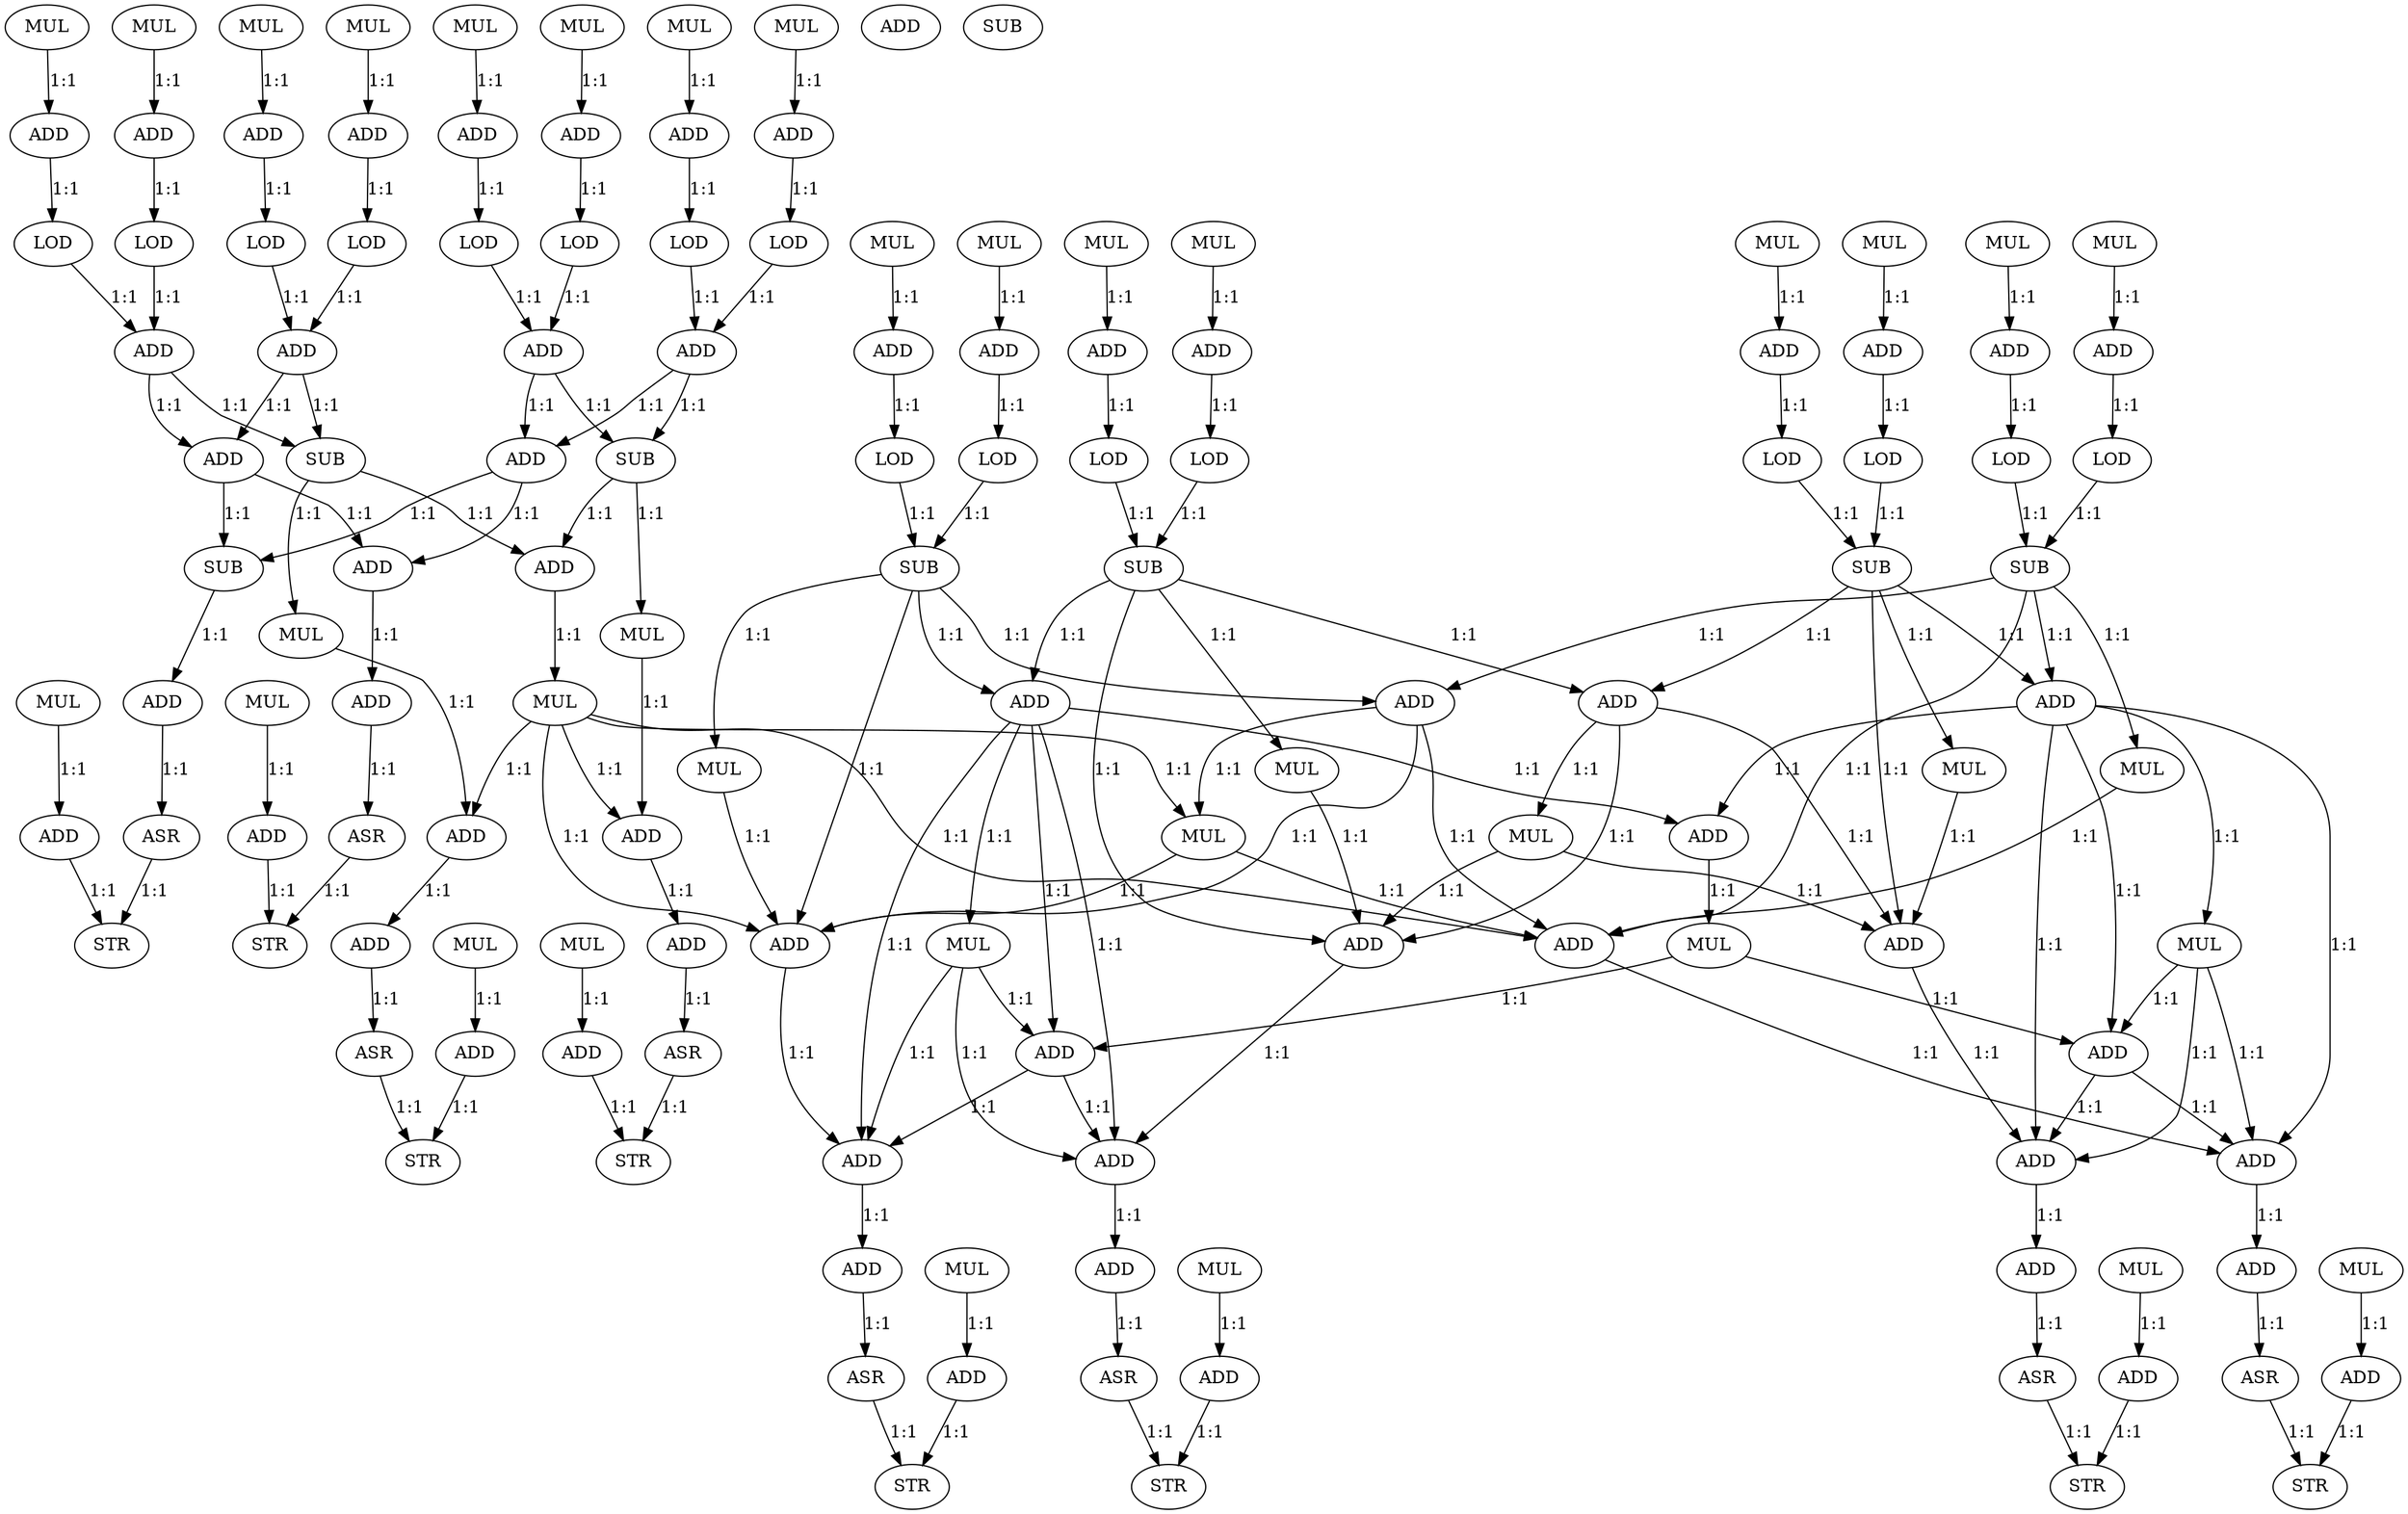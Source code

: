 digraph  {
   0 [label="MUL"];
   1 [label="ADD"];
   2 [label="LOD"];
   3 [label="MUL"];
   4 [label="ADD"];
   5 [label="LOD"];
   6 [label="ADD"];
   7 [label="MUL"];
   8 [label="ADD"];
   9 [label="LOD"];
   10 [label="MUL"];
   11 [label="ADD"];
   12 [label="LOD"];
   13 [label="SUB"];
   14 [label="MUL"];
   15 [label="ADD"];
   16 [label="LOD"];
   17 [label="MUL"];
   18 [label="ADD"];
   19 [label="LOD"];
   20 [label="ADD"];
   21 [label="MUL"];
   22 [label="ADD"];
   23 [label="LOD"];
   24 [label="MUL"];
   25 [label="ADD"];
   26 [label="LOD"];
   27 [label="SUB"];
   28 [label="MUL"];
   29 [label="ADD"];
   30 [label="LOD"];
   31 [label="MUL"];
   32 [label="ADD"];
   33 [label="LOD"];
   34 [label="ADD"];
   35 [label="MUL"];
   36 [label="ADD"];
   37 [label="LOD"];
   38 [label="MUL"];
   39 [label="ADD"];
   40 [label="LOD"];
   41 [label="SUB"];
   42 [label="MUL"];
   43 [label="ADD"];
   44 [label="LOD"];
   45 [label="MUL"];
   46 [label="ADD"];
   47 [label="LOD"];
   48 [label="ADD"];
   49 [label="MUL"];
   50 [label="ADD"];
   51 [label="LOD"];
   52 [label="MUL"];
   53 [label="ADD"];
   54 [label="LOD"];
   55 [label="SUB"];
   56 [label="ADD"];
   57 [label="SUB"];
   58 [label="ADD"];
   59 [label="SUB"];
   60 [label="ADD"];
   61 [label="ADD"];
   62 [label="ASR"];
   63 [label="MUL"];
   64 [label="ADD"];
   65 [label="STR"];
   66 [label="SUB"];
   67 [label="ADD"];
   68 [label="ASR"];
   69 [label="MUL"];
   70 [label="ADD"];
   71 [label="STR"];
   72 [label="ADD"];
   73 [label="MUL"];
   74 [label="MUL"];
   75 [label="ADD"];
   76 [label="ADD"];
   77 [label="ASR"];
   78 [label="MUL"];
   79 [label="ADD"];
   80 [label="STR"];
   81 [label="MUL"];
   82 [label="ADD"];
   83 [label="ADD"];
   84 [label="ASR"];
   85 [label="MUL"];
   86 [label="ADD"];
   87 [label="STR"];
   88 [label="ADD"];
   89 [label="ADD"];
   90 [label="ADD"];
   91 [label="ADD"];
   92 [label="ADD"];
   93 [label="MUL"];
   94 [label="MUL"];
   95 [label="MUL"];
   96 [label="MUL"];
   97 [label="MUL"];
   98 [label="MUL"];
   99 [label="MUL"];
   100 [label="MUL"];
   101 [label="MUL"];
   102 [label="ADD"];
   103 [label="ADD"];
   104 [label="ADD"];
   105 [label="ADD"];
   106 [label="ADD"];
   107 [label="ASR"];
   108 [label="MUL"];
   109 [label="ADD"];
   110 [label="STR"];
   111 [label="ADD"];
   112 [label="ADD"];
   113 [label="ADD"];
   114 [label="ASR"];
   115 [label="MUL"];
   116 [label="ADD"];
   117 [label="STR"];
   118 [label="ADD"];
   119 [label="ADD"];
   120 [label="ADD"];
   121 [label="ASR"];
   122 [label="MUL"];
   123 [label="ADD"];
   124 [label="STR"];
   125 [label="ADD"];
   126 [label="ADD"];
   127 [label="ADD"];
   128 [label="ASR"];
   129 [label="MUL"];
   130 [label="ADD"];
   131 [label="STR"];
   132 [label="ADD"];
   133 [label="SUB"];
   0->1 [label="1:1"];
   1->2 [label="1:1"];
   2->6 [label="1:1"];
   3->4 [label="1:1"];
   4->5 [label="1:1"];
   5->6 [label="1:1"];
   6->56 [label="1:1"];
   6->57 [label="1:1"];
   7->8 [label="1:1"];
   8->9 [label="1:1"];
   9->13 [label="1:1"];
   10->11 [label="1:1"];
   11->12 [label="1:1"];
   12->13 [label="1:1"];
   13->88 [label="1:1"];
   13->91 [label="1:1"];
   13->97 [label="1:1"];
   13->125 [label="1:1"];
   14->15 [label="1:1"];
   15->16 [label="1:1"];
   16->20 [label="1:1"];
   17->18 [label="1:1"];
   18->19 [label="1:1"];
   19->20 [label="1:1"];
   20->58 [label="1:1"];
   20->59 [label="1:1"];
   21->22 [label="1:1"];
   22->23 [label="1:1"];
   23->27 [label="1:1"];
   24->25 [label="1:1"];
   25->26 [label="1:1"];
   26->27 [label="1:1"];
   27->89 [label="1:1"];
   27->90 [label="1:1"];
   27->96 [label="1:1"];
   27->118 [label="1:1"];
   28->29 [label="1:1"];
   29->30 [label="1:1"];
   30->34 [label="1:1"];
   31->32 [label="1:1"];
   32->33 [label="1:1"];
   33->34 [label="1:1"];
   34->58 [label="1:1"];
   34->59 [label="1:1"];
   35->36 [label="1:1"];
   36->37 [label="1:1"];
   37->41 [label="1:1"];
   38->39 [label="1:1"];
   39->40 [label="1:1"];
   40->41 [label="1:1"];
   41->89 [label="1:1"];
   41->91 [label="1:1"];
   41->95 [label="1:1"];
   41->111 [label="1:1"];
   42->43 [label="1:1"];
   43->44 [label="1:1"];
   44->48 [label="1:1"];
   45->46 [label="1:1"];
   46->47 [label="1:1"];
   47->48 [label="1:1"];
   48->56 [label="1:1"];
   48->57 [label="1:1"];
   49->50 [label="1:1"];
   50->51 [label="1:1"];
   51->55 [label="1:1"];
   52->53 [label="1:1"];
   53->54 [label="1:1"];
   54->55 [label="1:1"];
   55->88 [label="1:1"];
   55->90 [label="1:1"];
   55->94 [label="1:1"];
   55->104 [label="1:1"];
   56->60 [label="1:1"];
   56->66 [label="1:1"];
   57->72 [label="1:1"];
   57->74 [label="1:1"];
   58->60 [label="1:1"];
   58->66 [label="1:1"];
   59->72 [label="1:1"];
   59->81 [label="1:1"];
   60->61 [label="1:1"];
   61->62 [label="1:1"];
   62->65 [label="1:1"];
   63->64 [label="1:1"];
   64->65 [label="1:1"];
   66->67 [label="1:1"];
   67->68 [label="1:1"];
   68->71 [label="1:1"];
   69->70 [label="1:1"];
   70->71 [label="1:1"];
   72->73 [label="1:1"];
   73->75 [label="1:1"];
   73->82 [label="1:1"];
   73->98 [label="1:1"];
   73->104 [label="1:1"];
   73->125 [label="1:1"];
   74->75 [label="1:1"];
   75->76 [label="1:1"];
   76->77 [label="1:1"];
   77->80 [label="1:1"];
   78->79 [label="1:1"];
   79->80 [label="1:1"];
   81->82 [label="1:1"];
   82->83 [label="1:1"];
   83->84 [label="1:1"];
   84->87 [label="1:1"];
   85->86 [label="1:1"];
   86->87 [label="1:1"];
   88->98 [label="1:1"];
   88->104 [label="1:1"];
   88->125 [label="1:1"];
   89->99 [label="1:1"];
   89->111 [label="1:1"];
   89->118 [label="1:1"];
   90->92 [label="1:1"];
   90->100 [label="1:1"];
   90->102 [label="1:1"];
   90->105 [label="1:1"];
   90->119 [label="1:1"];
   91->92 [label="1:1"];
   91->101 [label="1:1"];
   91->103 [label="1:1"];
   91->112 [label="1:1"];
   91->126 [label="1:1"];
   92->93 [label="1:1"];
   93->102 [label="1:1"];
   93->103 [label="1:1"];
   94->104 [label="1:1"];
   95->111 [label="1:1"];
   96->118 [label="1:1"];
   97->125 [label="1:1"];
   98->104 [label="1:1"];
   98->125 [label="1:1"];
   99->111 [label="1:1"];
   99->118 [label="1:1"];
   100->102 [label="1:1"];
   100->105 [label="1:1"];
   100->119 [label="1:1"];
   101->103 [label="1:1"];
   101->112 [label="1:1"];
   101->126 [label="1:1"];
   102->105 [label="1:1"];
   102->119 [label="1:1"];
   103->112 [label="1:1"];
   103->126 [label="1:1"];
   104->105 [label="1:1"];
   105->106 [label="1:1"];
   106->107 [label="1:1"];
   107->110 [label="1:1"];
   108->109 [label="1:1"];
   109->110 [label="1:1"];
   111->112 [label="1:1"];
   112->113 [label="1:1"];
   113->114 [label="1:1"];
   114->117 [label="1:1"];
   115->116 [label="1:1"];
   116->117 [label="1:1"];
   118->119 [label="1:1"];
   119->120 [label="1:1"];
   120->121 [label="1:1"];
   121->124 [label="1:1"];
   122->123 [label="1:1"];
   123->124 [label="1:1"];
   125->126 [label="1:1"];
   126->127 [label="1:1"];
   127->128 [label="1:1"];
   128->131 [label="1:1"];
   129->130 [label="1:1"];
   130->131 [label="1:1"];
}
